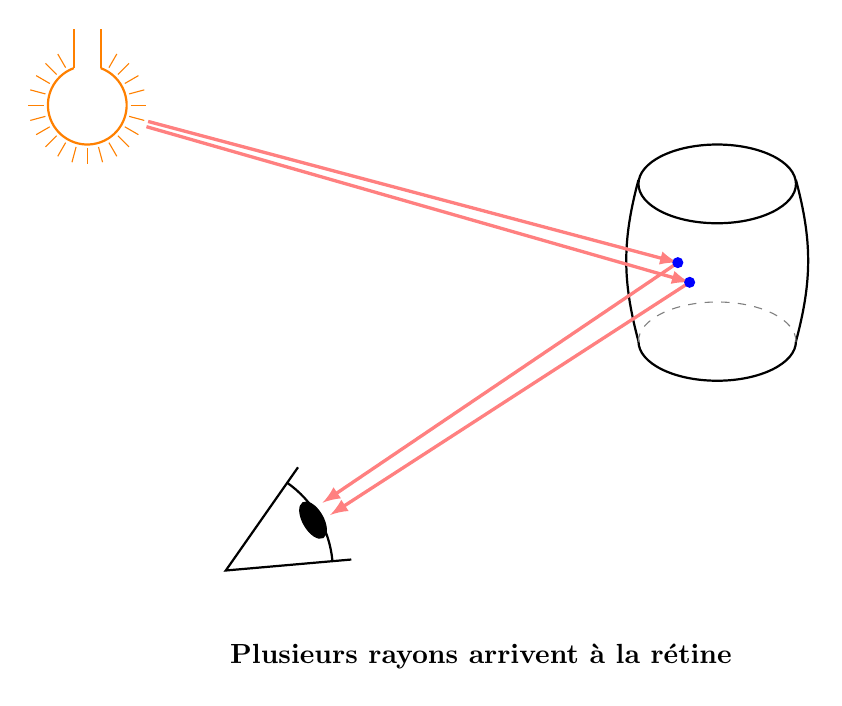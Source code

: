 ﻿\begin{tikzpicture}[scale=1]

% Ampoule
\begin{scope}[scale=0.5]
    \foreach \a in {60,45,...,-240}{
      \draw[orange] (\a:1.1) -- (\a:1.5);
    }

    \draw[thick, orange, fill=white] (110-360:1) arc (110-360:70:1);
    \draw[thick, orange] (70:1) -- ++(0,1);
    \draw[thick, orange] (110-360:1) -- ++(0,1);
\end{scope}

% Tonneau
\begin{scope}[shift={(8,-1)},scale=0.5]
  \draw[thick] (0,0) ellipse (2 and 1);
  \draw[thick] (-2,0.1) to[bend right=15] ++(0,-4.1);
  \draw[thick] (2,0.1) to[bend left=15] ++(0,-4.1);
  \draw[thick] (2,-4) arc (0:-180:2 and 1);
  \draw[gray,dashed] (2,-4) arc (0:180:2 and 1);
  \coordinate (P) at (-1,-2);
  \coordinate (PP) at (-1+0.3,-2-0.5);
\end{scope}



% Oeil
% eye from Izaak Neutelings https://tikz.net/hyperbola/
\def\le{0.8}  % eye size eye
\def\ange{25} % eye opening angle
\def\lb{1.2}  % outgoing beam length
\def\ang{210} % outgoing beam scattering
\begin{scope}[shift={(5.5,-3.75)},scale=2,shift={(\ang:\lb+1.2*\le)},rotate=\ang+180]
  \draw[thick] (\ange:\le) -- (0,0) -- (-\ange:\le);
  \draw[thick] (\ange:0.85*\le) arc(\ange:-\ange:0.85*\le);
  %\draw[fill,brown] (0.75*\le,0) ellipse ({0.10*\le} and {0.21*\le});
  \draw[fill] (0.8*\le,0) ellipse ({0.08*\le} and {0.16*\le});
  \coordinate (O) at (0,0);
\end{scope}

\draw[very thick,->,>=latex,red!50,] (-15:0.8) -- (P);
\draw[very thick,->,>=latex,red!50] (P) -- ($(O)+(35:1.5)$);

\draw[very thick,->,>=latex,red!50,] (-20:0.8) -- (PP);
\draw[very thick,->,>=latex,red!50] (PP) -- ($(O)+(28:1.5)$);

\fill[blue] (P) circle(2pt);
\fill[blue] (PP) circle(2pt);

\node at (5,-7) {\bf Plusieurs rayons arrivent à la rétine};
\end{tikzpicture}